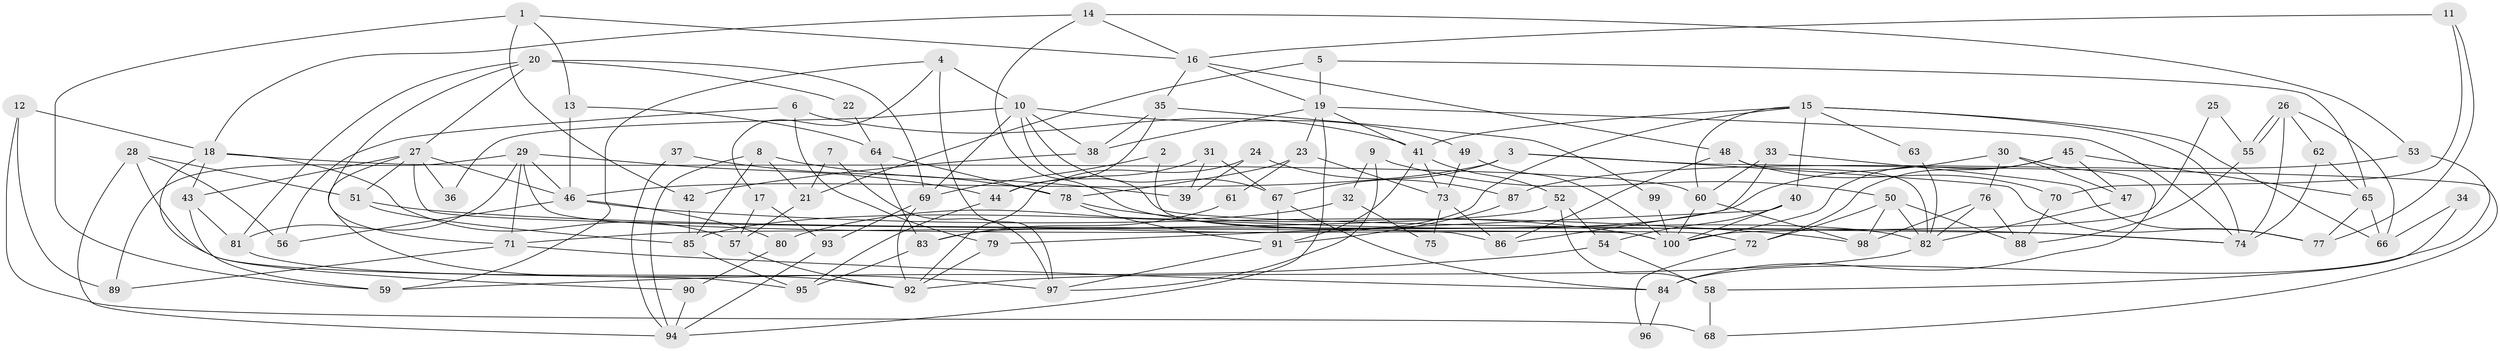 // Generated by graph-tools (version 1.1) at 2025/11/02/21/25 10:11:14]
// undirected, 100 vertices, 200 edges
graph export_dot {
graph [start="1"]
  node [color=gray90,style=filled];
  1;
  2;
  3;
  4;
  5;
  6;
  7;
  8;
  9;
  10;
  11;
  12;
  13;
  14;
  15;
  16;
  17;
  18;
  19;
  20;
  21;
  22;
  23;
  24;
  25;
  26;
  27;
  28;
  29;
  30;
  31;
  32;
  33;
  34;
  35;
  36;
  37;
  38;
  39;
  40;
  41;
  42;
  43;
  44;
  45;
  46;
  47;
  48;
  49;
  50;
  51;
  52;
  53;
  54;
  55;
  56;
  57;
  58;
  59;
  60;
  61;
  62;
  63;
  64;
  65;
  66;
  67;
  68;
  69;
  70;
  71;
  72;
  73;
  74;
  75;
  76;
  77;
  78;
  79;
  80;
  81;
  82;
  83;
  84;
  85;
  86;
  87;
  88;
  89;
  90;
  91;
  92;
  93;
  94;
  95;
  96;
  97;
  98;
  99;
  100;
  1 -- 16;
  1 -- 42;
  1 -- 13;
  1 -- 59;
  2 -- 86;
  2 -- 69;
  3 -- 77;
  3 -- 46;
  3 -- 67;
  3 -- 68;
  4 -- 59;
  4 -- 10;
  4 -- 17;
  4 -- 97;
  5 -- 21;
  5 -- 19;
  5 -- 65;
  6 -- 41;
  6 -- 56;
  6 -- 79;
  7 -- 21;
  7 -- 97;
  8 -- 94;
  8 -- 85;
  8 -- 21;
  8 -- 39;
  9 -- 97;
  9 -- 50;
  9 -- 32;
  10 -- 38;
  10 -- 74;
  10 -- 36;
  10 -- 49;
  10 -- 67;
  10 -- 69;
  11 -- 77;
  11 -- 16;
  11 -- 70;
  12 -- 89;
  12 -- 18;
  12 -- 68;
  13 -- 46;
  13 -- 64;
  14 -- 82;
  14 -- 18;
  14 -- 16;
  14 -- 53;
  15 -- 40;
  15 -- 41;
  15 -- 60;
  15 -- 63;
  15 -- 66;
  15 -- 74;
  15 -- 83;
  16 -- 19;
  16 -- 35;
  16 -- 48;
  17 -- 93;
  17 -- 57;
  18 -- 43;
  18 -- 60;
  18 -- 57;
  18 -- 90;
  19 -- 41;
  19 -- 74;
  19 -- 23;
  19 -- 38;
  19 -- 94;
  20 -- 69;
  20 -- 81;
  20 -- 22;
  20 -- 27;
  20 -- 71;
  21 -- 57;
  22 -- 64;
  23 -- 78;
  23 -- 61;
  23 -- 73;
  24 -- 87;
  24 -- 39;
  24 -- 92;
  25 -- 55;
  25 -- 100;
  26 -- 74;
  26 -- 55;
  26 -- 55;
  26 -- 62;
  26 -- 66;
  27 -- 43;
  27 -- 36;
  27 -- 46;
  27 -- 51;
  27 -- 97;
  27 -- 100;
  28 -- 51;
  28 -- 95;
  28 -- 56;
  28 -- 94;
  29 -- 71;
  29 -- 72;
  29 -- 44;
  29 -- 46;
  29 -- 81;
  29 -- 89;
  30 -- 84;
  30 -- 47;
  30 -- 76;
  30 -- 85;
  31 -- 67;
  31 -- 44;
  31 -- 39;
  32 -- 80;
  32 -- 75;
  33 -- 60;
  33 -- 86;
  33 -- 77;
  34 -- 58;
  34 -- 66;
  35 -- 44;
  35 -- 38;
  35 -- 99;
  37 -- 94;
  37 -- 78;
  38 -- 42;
  40 -- 79;
  40 -- 100;
  40 -- 54;
  41 -- 91;
  41 -- 73;
  41 -- 52;
  42 -- 85;
  43 -- 81;
  43 -- 59;
  44 -- 95;
  45 -- 65;
  45 -- 100;
  45 -- 47;
  45 -- 72;
  46 -- 56;
  46 -- 80;
  46 -- 98;
  47 -- 82;
  48 -- 82;
  48 -- 70;
  48 -- 86;
  49 -- 100;
  49 -- 73;
  50 -- 88;
  50 -- 98;
  50 -- 72;
  50 -- 82;
  51 -- 74;
  51 -- 85;
  52 -- 54;
  52 -- 58;
  52 -- 71;
  53 -- 84;
  53 -- 87;
  54 -- 58;
  54 -- 59;
  55 -- 88;
  57 -- 92;
  58 -- 68;
  60 -- 98;
  60 -- 100;
  61 -- 83;
  62 -- 65;
  62 -- 74;
  63 -- 82;
  64 -- 78;
  64 -- 83;
  65 -- 66;
  65 -- 77;
  67 -- 84;
  67 -- 91;
  69 -- 92;
  69 -- 93;
  70 -- 88;
  71 -- 84;
  71 -- 89;
  72 -- 96;
  73 -- 75;
  73 -- 86;
  76 -- 82;
  76 -- 88;
  76 -- 98;
  78 -- 100;
  78 -- 91;
  79 -- 92;
  80 -- 90;
  81 -- 92;
  82 -- 92;
  83 -- 95;
  84 -- 96;
  85 -- 95;
  87 -- 91;
  90 -- 94;
  91 -- 97;
  93 -- 94;
  99 -- 100;
}
